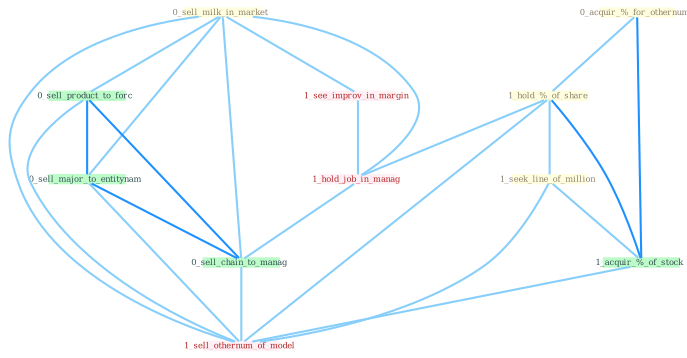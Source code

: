 Graph G{ 
    node
    [shape=polygon,style=filled,width=.5,height=.06,color="#BDFCC9",fixedsize=true,fontsize=4,
    fontcolor="#2f4f4f"];
    {node
    [color="#ffffe0", fontcolor="#8b7d6b"] "0_sell_milk_in_market " "0_acquir_%_for_othernum " "1_hold_%_of_share " "1_seek_line_of_million "}
{node [color="#fff0f5", fontcolor="#b22222"] "1_see_improv_in_margin " "1_hold_job_in_manag " "1_sell_othernum_of_model "}
edge [color="#B0E2FF"];

	"0_sell_milk_in_market " -- "1_see_improv_in_margin " [w="1", color="#87cefa" ];
	"0_sell_milk_in_market " -- "1_hold_job_in_manag " [w="1", color="#87cefa" ];
	"0_sell_milk_in_market " -- "0_sell_product_to_forc " [w="1", color="#87cefa" ];
	"0_sell_milk_in_market " -- "0_sell_major_to_entitynam " [w="1", color="#87cefa" ];
	"0_sell_milk_in_market " -- "0_sell_chain_to_manag " [w="1", color="#87cefa" ];
	"0_sell_milk_in_market " -- "1_sell_othernum_of_model " [w="1", color="#87cefa" ];
	"0_acquir_%_for_othernum " -- "1_hold_%_of_share " [w="1", color="#87cefa" ];
	"0_acquir_%_for_othernum " -- "1_acquir_%_of_stock " [w="2", color="#1e90ff" , len=0.8];
	"1_hold_%_of_share " -- "1_seek_line_of_million " [w="1", color="#87cefa" ];
	"1_hold_%_of_share " -- "1_acquir_%_of_stock " [w="2", color="#1e90ff" , len=0.8];
	"1_hold_%_of_share " -- "1_hold_job_in_manag " [w="1", color="#87cefa" ];
	"1_hold_%_of_share " -- "1_sell_othernum_of_model " [w="1", color="#87cefa" ];
	"1_seek_line_of_million " -- "1_acquir_%_of_stock " [w="1", color="#87cefa" ];
	"1_seek_line_of_million " -- "1_sell_othernum_of_model " [w="1", color="#87cefa" ];
	"1_see_improv_in_margin " -- "1_hold_job_in_manag " [w="1", color="#87cefa" ];
	"1_acquir_%_of_stock " -- "1_sell_othernum_of_model " [w="1", color="#87cefa" ];
	"1_hold_job_in_manag " -- "0_sell_chain_to_manag " [w="1", color="#87cefa" ];
	"0_sell_product_to_forc " -- "0_sell_major_to_entitynam " [w="2", color="#1e90ff" , len=0.8];
	"0_sell_product_to_forc " -- "0_sell_chain_to_manag " [w="2", color="#1e90ff" , len=0.8];
	"0_sell_product_to_forc " -- "1_sell_othernum_of_model " [w="1", color="#87cefa" ];
	"0_sell_major_to_entitynam " -- "0_sell_chain_to_manag " [w="2", color="#1e90ff" , len=0.8];
	"0_sell_major_to_entitynam " -- "1_sell_othernum_of_model " [w="1", color="#87cefa" ];
	"0_sell_chain_to_manag " -- "1_sell_othernum_of_model " [w="1", color="#87cefa" ];
}